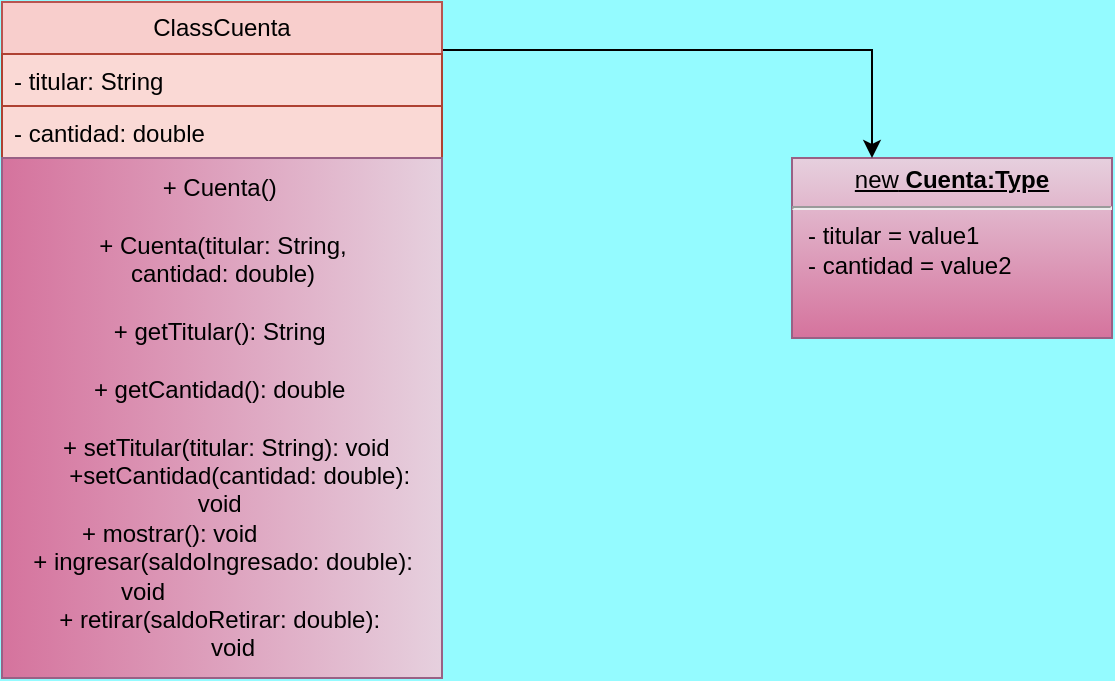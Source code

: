 <mxfile version="21.6.8" type="github">
  <diagram name="Página-1" id="eCp4bgU8Sb1_hOatNqFA">
    <mxGraphModel dx="880" dy="446" grid="1" gridSize="10" guides="1" tooltips="1" connect="1" arrows="1" fold="1" page="1" pageScale="1" pageWidth="827" pageHeight="1169" background="#94FBFF" math="0" shadow="0">
      <root>
        <mxCell id="0" />
        <mxCell id="1" parent="0" />
        <mxCell id="AjPdIi-b3gTqN4PaRdsS-2" value="&lt;p style=&quot;margin:0px;margin-top:4px;text-align:center;text-decoration:underline;&quot;&gt;new&lt;b&gt;&amp;nbsp;Cuenta:Type&lt;/b&gt;&lt;/p&gt;&lt;hr&gt;&lt;p style=&quot;margin:0px;margin-left:8px;&quot;&gt;- titular = value1&lt;br&gt;- cantidad = value2&lt;br&gt;&lt;br&gt;&lt;/p&gt;" style="verticalAlign=top;align=left;overflow=fill;fontSize=12;fontFamily=Helvetica;html=1;whiteSpace=wrap;fillColor=#e6d0de;gradientColor=#d5739d;strokeColor=#996185;" vertex="1" parent="1">
          <mxGeometry x="500" y="190" width="160" height="90" as="geometry" />
        </mxCell>
        <mxCell id="AjPdIi-b3gTqN4PaRdsS-10" style="edgeStyle=orthogonalEdgeStyle;rounded=0;orthogonalLoop=1;jettySize=auto;html=1;entryX=0.25;entryY=0;entryDx=0;entryDy=0;" edge="1" parent="1" target="AjPdIi-b3gTqN4PaRdsS-2">
          <mxGeometry relative="1" as="geometry">
            <mxPoint x="320" y="135" as="sourcePoint" />
            <mxPoint x="540" y="180" as="targetPoint" />
            <Array as="points">
              <mxPoint x="320" y="136" />
              <mxPoint x="540" y="136" />
            </Array>
          </mxGeometry>
        </mxCell>
        <mxCell id="AjPdIi-b3gTqN4PaRdsS-11" value="ClassCuenta " style="swimlane;fontStyle=0;childLayout=stackLayout;horizontal=1;startSize=26;fillColor=#f8cecc;horizontalStack=0;resizeParent=1;resizeParentMax=0;resizeLast=0;collapsible=1;marginBottom=0;whiteSpace=wrap;html=1;strokeColor=#b85450;" vertex="1" parent="1">
          <mxGeometry x="105" y="112" width="220" height="78" as="geometry" />
        </mxCell>
        <mxCell id="AjPdIi-b3gTqN4PaRdsS-12" value="- titular: String   " style="text;strokeColor=#ae4132;fillColor=#fad9d5;align=left;verticalAlign=top;spacingLeft=4;spacingRight=4;overflow=hidden;rotatable=0;points=[[0,0.5],[1,0.5]];portConstraint=eastwest;whiteSpace=wrap;html=1;" vertex="1" parent="AjPdIi-b3gTqN4PaRdsS-11">
          <mxGeometry y="26" width="220" height="26" as="geometry" />
        </mxCell>
        <mxCell id="AjPdIi-b3gTqN4PaRdsS-14" value="- cantidad: double" style="text;strokeColor=#ae4132;fillColor=#fad9d5;align=left;verticalAlign=top;spacingLeft=4;spacingRight=4;overflow=hidden;rotatable=0;points=[[0,0.5],[1,0.5]];portConstraint=eastwest;whiteSpace=wrap;html=1;" vertex="1" parent="AjPdIi-b3gTqN4PaRdsS-11">
          <mxGeometry y="52" width="220" height="26" as="geometry" />
        </mxCell>
        <mxCell id="AjPdIi-b3gTqN4PaRdsS-33" value="+ Cuenta()&amp;nbsp;&lt;br&gt;&lt;br&gt;+&amp;nbsp;Cuenta(titular: String,&lt;br&gt;&lt;span style=&quot;background-color: initial;&quot;&gt;cantidad: double)&lt;br&gt;&lt;br&gt;&lt;/span&gt;&lt;span style=&quot;background-color: initial;&quot;&gt;+ getTitular(): String&amp;nbsp;&lt;br&gt;&amp;nbsp; &amp;nbsp; &amp;nbsp; &amp;nbsp; &amp;nbsp; &amp;nbsp;&amp;nbsp;&lt;br&gt;&lt;/span&gt;&lt;span style=&quot;background-color: initial;&quot;&gt;+ getCantidad(): double&amp;nbsp; &lt;br&gt;&amp;nbsp; &amp;nbsp; &amp;nbsp; &amp;nbsp; &amp;nbsp;&amp;nbsp;&lt;/span&gt;&lt;span style=&quot;background-color: initial;&quot;&gt;&lt;br&gt;&lt;/span&gt;&lt;div&gt;&lt;div&gt;&amp;nbsp;+ setTitular(titular: String): void&lt;/div&gt;&lt;div&gt;&amp;nbsp; &amp;nbsp; &amp;nbsp;+setCantidad(cantidad: double):&lt;/div&gt;&lt;div&gt;void&amp;nbsp;&lt;/div&gt;&lt;div&gt;&amp;nbsp;+ mostrar(): void&amp;nbsp; &amp;nbsp; &amp;nbsp; &amp;nbsp; &amp;nbsp; &amp;nbsp; &amp;nbsp; &amp;nbsp; &amp;nbsp;&lt;/div&gt;&lt;div&gt;&amp;nbsp;+ ingresar(saldoIngresado: double):&amp;nbsp;&lt;/div&gt;&lt;div&gt;&amp;nbsp; &amp;nbsp; void&amp;nbsp; &amp;nbsp; &amp;nbsp; &amp;nbsp; &amp;nbsp; &amp;nbsp; &amp;nbsp; &amp;nbsp; &amp;nbsp; &amp;nbsp; &amp;nbsp; &amp;nbsp; &amp;nbsp; &amp;nbsp;&amp;nbsp;&lt;/div&gt;&lt;div&gt;&amp;nbsp; + retirar(saldoRetirar: double):&amp;nbsp; &amp;nbsp;&lt;/div&gt;&lt;div&gt;&amp;nbsp; &amp;nbsp; void&amp;nbsp;&lt;/div&gt;&lt;/div&gt;" style="text;html=1;align=center;verticalAlign=middle;resizable=0;points=[];autosize=1;strokeColor=#996185;fillColor=#e6d0de;rotation=0;gradientColor=#d5739d;direction=south;" vertex="1" parent="1">
          <mxGeometry x="105" y="190" width="220" height="260" as="geometry" />
        </mxCell>
      </root>
    </mxGraphModel>
  </diagram>
</mxfile>
